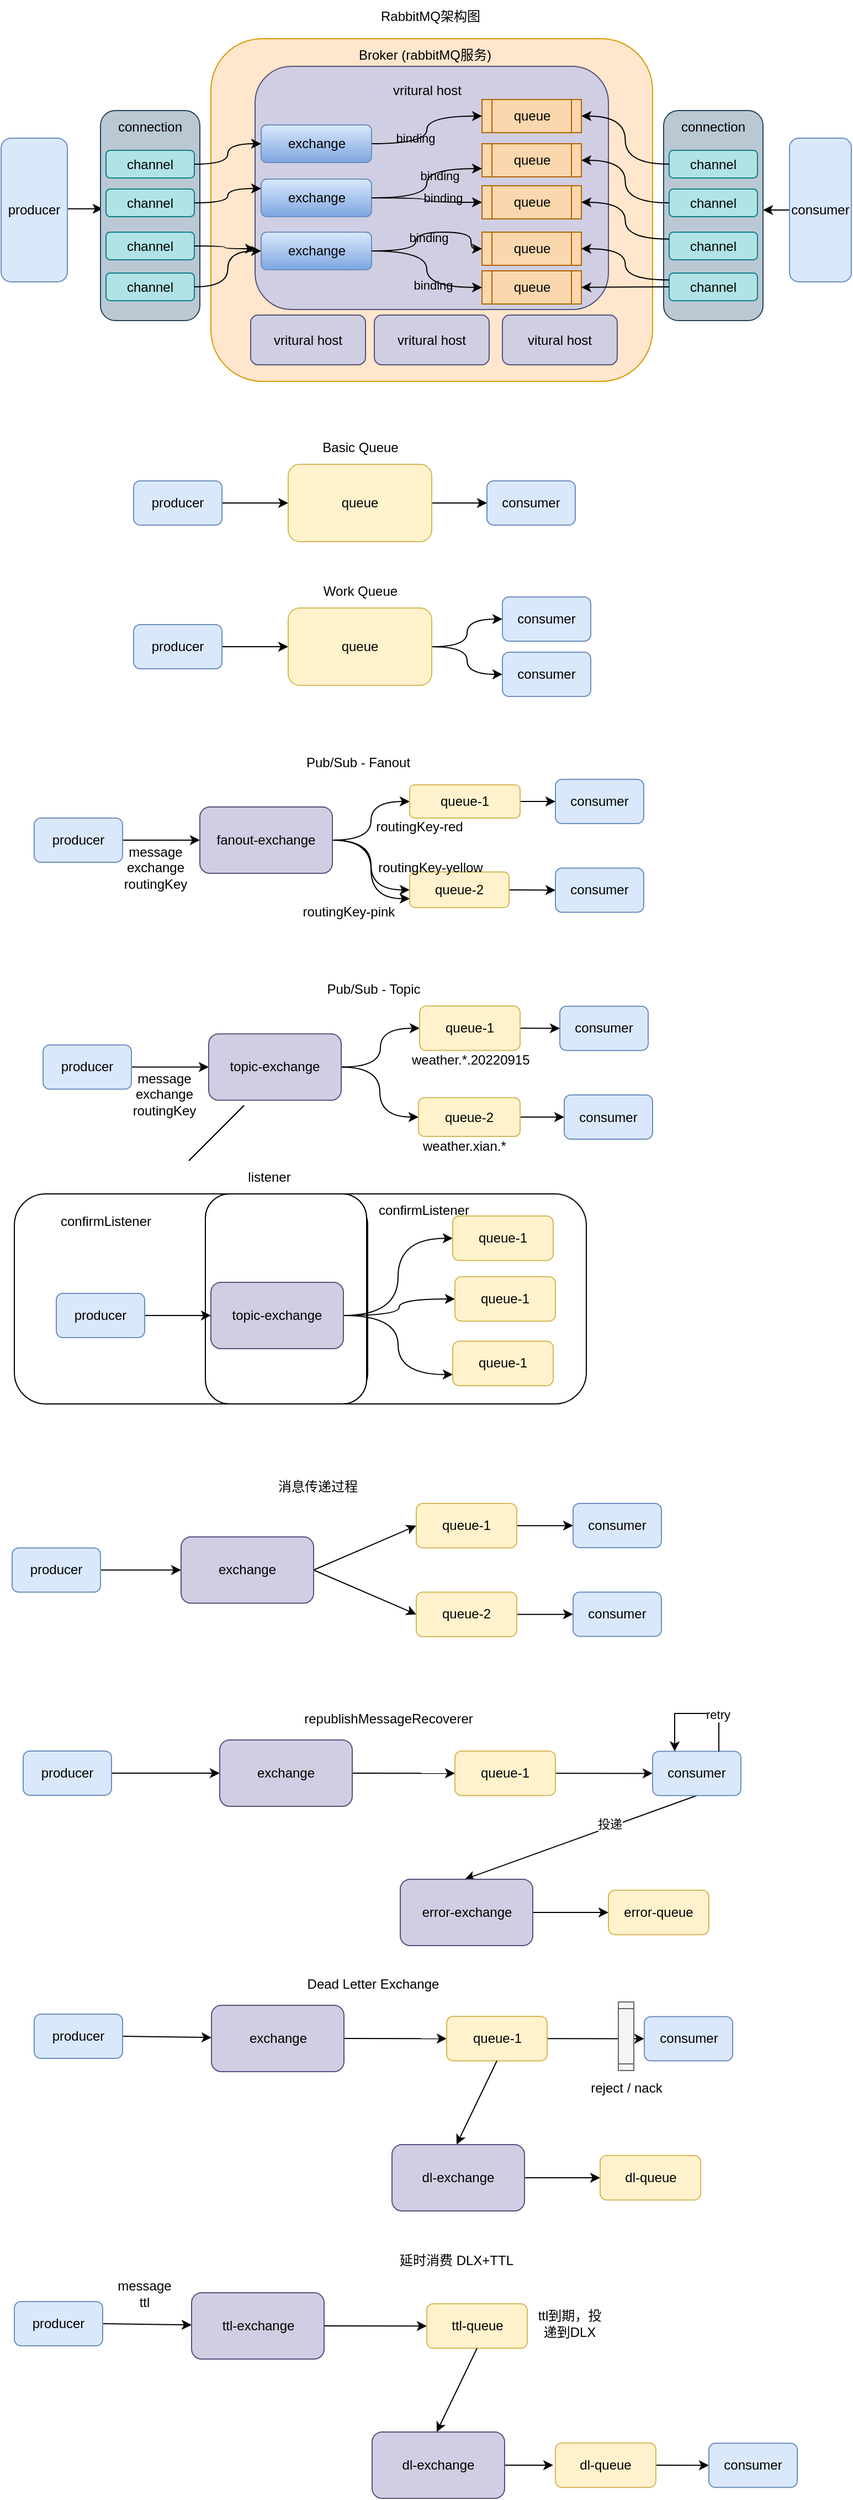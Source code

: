 <mxfile version="19.0.3" type="device"><diagram id="NlBAbQYtCvSspcYj2rok" name="第 1 页"><mxGraphModel dx="866" dy="591" grid="1" gridSize="10" guides="1" tooltips="1" connect="1" arrows="1" fold="1" page="1" pageScale="1" pageWidth="827" pageHeight="1169" math="0" shadow="0"><root><mxCell id="0"/><mxCell id="1" parent="0"/><mxCell id="gB6vu2dDQq0NbmDss955-54" value="" style="rounded=1;whiteSpace=wrap;html=1;" parent="1" vertex="1"><mxGeometry x="350" y="1210" width="290" height="190" as="geometry"/></mxCell><mxCell id="iVUb1BvImIunKn_wuPaL-9" value="RabbitMQ架构图" style="text;html=1;strokeColor=none;fillColor=none;align=center;verticalAlign=middle;whiteSpace=wrap;rounded=0;" parent="1" vertex="1"><mxGeometry x="444.5" y="130" width="107.5" height="30" as="geometry"/></mxCell><mxCell id="gB6vu2dDQq0NbmDss955-42" value="" style="rounded=1;whiteSpace=wrap;html=1;" parent="1" vertex="1"><mxGeometry x="122" y="1210" width="320" height="190" as="geometry"/></mxCell><mxCell id="gB6vu2dDQq0NbmDss955-57" value="" style="rounded=1;whiteSpace=wrap;html=1;" parent="1" vertex="1"><mxGeometry x="295" y="1210" width="146" height="190" as="geometry"/></mxCell><mxCell id="iVUb1BvImIunKn_wuPaL-21" style="edgeStyle=orthogonalEdgeStyle;rounded=0;orthogonalLoop=1;jettySize=auto;html=1;exitX=1;exitY=0.5;exitDx=0;exitDy=0;entryX=0.022;entryY=0.468;entryDx=0;entryDy=0;entryPerimeter=0;" parent="1" source="iVUb1BvImIunKn_wuPaL-10" target="iVUb1BvImIunKn_wuPaL-14" edge="1"><mxGeometry relative="1" as="geometry"><Array as="points"><mxPoint x="150" y="329"/></Array></mxGeometry></mxCell><mxCell id="iVUb1BvImIunKn_wuPaL-10" value="producer" style="rounded=1;whiteSpace=wrap;html=1;fillColor=#dae8fc;strokeColor=#6c8ebf;" parent="1" vertex="1"><mxGeometry x="110" y="255" width="60" height="130" as="geometry"/></mxCell><mxCell id="iVUb1BvImIunKn_wuPaL-63" style="edgeStyle=orthogonalEdgeStyle;curved=1;orthogonalLoop=1;jettySize=auto;html=1;exitX=0;exitY=0.5;exitDx=0;exitDy=0;fontColor=#000000;" parent="1" source="iVUb1BvImIunKn_wuPaL-11" edge="1"><mxGeometry relative="1" as="geometry"><mxPoint x="800" y="320" as="targetPoint"/></mxGeometry></mxCell><mxCell id="iVUb1BvImIunKn_wuPaL-11" value="consumer" style="rounded=1;whiteSpace=wrap;html=1;fillColor=#dae8fc;strokeColor=#6c8ebf;" parent="1" vertex="1"><mxGeometry x="824" y="255" width="56" height="130" as="geometry"/></mxCell><mxCell id="iVUb1BvImIunKn_wuPaL-12" value="" style="rounded=1;whiteSpace=wrap;html=1;fillColor=#ffe6cc;strokeColor=#d79b00;" parent="1" vertex="1"><mxGeometry x="300" y="165" width="400" height="310" as="geometry"/></mxCell><mxCell id="iVUb1BvImIunKn_wuPaL-13" value="Broker (rabbitMQ服务)" style="text;html=1;strokeColor=none;fillColor=none;align=center;verticalAlign=middle;whiteSpace=wrap;rounded=0;" parent="1" vertex="1"><mxGeometry x="414" y="165" width="160" height="30" as="geometry"/></mxCell><mxCell id="iVUb1BvImIunKn_wuPaL-23" value="" style="group;fillColor=none;strokeColor=none;" parent="1" vertex="1" connectable="0"><mxGeometry x="200" y="230" width="90" height="190" as="geometry"/></mxCell><mxCell id="iVUb1BvImIunKn_wuPaL-14" value="" style="rounded=1;whiteSpace=wrap;html=1;fillColor=#bac8d3;strokeColor=#23445d;" parent="iVUb1BvImIunKn_wuPaL-23" vertex="1"><mxGeometry width="90" height="190" as="geometry"/></mxCell><mxCell id="iVUb1BvImIunKn_wuPaL-15" value="channel" style="rounded=1;whiteSpace=wrap;html=1;fillColor=#b0e3e6;strokeColor=#0e8088;" parent="iVUb1BvImIunKn_wuPaL-23" vertex="1"><mxGeometry x="5" y="36" width="80" height="25" as="geometry"/></mxCell><mxCell id="iVUb1BvImIunKn_wuPaL-16" value="channel" style="rounded=1;whiteSpace=wrap;html=1;fillColor=#b0e3e6;strokeColor=#0e8088;" parent="iVUb1BvImIunKn_wuPaL-23" vertex="1"><mxGeometry x="5" y="71" width="80" height="25" as="geometry"/></mxCell><mxCell id="iVUb1BvImIunKn_wuPaL-17" value="channel" style="rounded=1;whiteSpace=wrap;html=1;fillColor=#b0e3e6;strokeColor=#0e8088;" parent="iVUb1BvImIunKn_wuPaL-23" vertex="1"><mxGeometry x="5" y="110" width="80" height="25" as="geometry"/></mxCell><mxCell id="iVUb1BvImIunKn_wuPaL-18" value="channel" style="rounded=1;whiteSpace=wrap;html=1;fillColor=#b0e3e6;strokeColor=#0e8088;" parent="iVUb1BvImIunKn_wuPaL-23" vertex="1"><mxGeometry x="5" y="147" width="80" height="25" as="geometry"/></mxCell><mxCell id="iVUb1BvImIunKn_wuPaL-22" value="connection" style="text;html=1;strokeColor=none;fillColor=none;align=center;verticalAlign=middle;whiteSpace=wrap;rounded=0;" parent="iVUb1BvImIunKn_wuPaL-23" vertex="1"><mxGeometry x="15" width="60" height="30" as="geometry"/></mxCell><mxCell id="iVUb1BvImIunKn_wuPaL-24" value="" style="group" parent="1" vertex="1" connectable="0"><mxGeometry x="710" y="230" width="90" height="190" as="geometry"/></mxCell><mxCell id="iVUb1BvImIunKn_wuPaL-25" value="" style="rounded=1;whiteSpace=wrap;html=1;fillColor=#bac8d3;strokeColor=#23445d;" parent="iVUb1BvImIunKn_wuPaL-24" vertex="1"><mxGeometry width="90" height="190" as="geometry"/></mxCell><mxCell id="iVUb1BvImIunKn_wuPaL-26" value="channel" style="rounded=1;whiteSpace=wrap;html=1;fillColor=#b0e3e6;strokeColor=#0e8088;" parent="iVUb1BvImIunKn_wuPaL-24" vertex="1"><mxGeometry x="5" y="36" width="80" height="25" as="geometry"/></mxCell><mxCell id="iVUb1BvImIunKn_wuPaL-27" value="channel" style="rounded=1;whiteSpace=wrap;html=1;fillColor=#b0e3e6;strokeColor=#0e8088;" parent="iVUb1BvImIunKn_wuPaL-24" vertex="1"><mxGeometry x="5" y="71" width="80" height="25" as="geometry"/></mxCell><mxCell id="iVUb1BvImIunKn_wuPaL-28" value="channel" style="rounded=1;whiteSpace=wrap;html=1;fillColor=#b0e3e6;strokeColor=#0e8088;" parent="iVUb1BvImIunKn_wuPaL-24" vertex="1"><mxGeometry x="5" y="110" width="80" height="25" as="geometry"/></mxCell><mxCell id="iVUb1BvImIunKn_wuPaL-29" value="channel" style="rounded=1;whiteSpace=wrap;html=1;fillColor=#b0e3e6;strokeColor=#0e8088;" parent="iVUb1BvImIunKn_wuPaL-24" vertex="1"><mxGeometry x="5" y="147" width="80" height="25" as="geometry"/></mxCell><mxCell id="iVUb1BvImIunKn_wuPaL-30" value="connection" style="text;html=1;strokeColor=none;fillColor=none;align=center;verticalAlign=middle;whiteSpace=wrap;rounded=0;" parent="iVUb1BvImIunKn_wuPaL-24" vertex="1"><mxGeometry x="15" width="60" height="30" as="geometry"/></mxCell><mxCell id="iVUb1BvImIunKn_wuPaL-54" value="" style="group" parent="1" vertex="1" connectable="0"><mxGeometry x="340" y="190" width="320" height="220" as="geometry"/></mxCell><mxCell id="iVUb1BvImIunKn_wuPaL-41" value="" style="rounded=1;whiteSpace=wrap;html=1;fillColor=#d0cee2;strokeColor=#56517e;" parent="iVUb1BvImIunKn_wuPaL-54" vertex="1"><mxGeometry width="320" height="220" as="geometry"/></mxCell><mxCell id="iVUb1BvImIunKn_wuPaL-31" value="exchange" style="rounded=1;whiteSpace=wrap;html=1;fillColor=#dae8fc;strokeColor=#6c8ebf;gradientColor=#7ea6e0;" parent="iVUb1BvImIunKn_wuPaL-54" vertex="1"><mxGeometry x="5.5" y="53" width="100" height="34" as="geometry"/></mxCell><mxCell id="iVUb1BvImIunKn_wuPaL-32" value="exchange" style="rounded=1;whiteSpace=wrap;html=1;fillColor=#dae8fc;strokeColor=#6c8ebf;gradientColor=#7ea6e0;" parent="iVUb1BvImIunKn_wuPaL-54" vertex="1"><mxGeometry x="5.5" y="150" width="100" height="34" as="geometry"/></mxCell><mxCell id="iVUb1BvImIunKn_wuPaL-33" value="exchange" style="rounded=1;whiteSpace=wrap;html=1;fillColor=#dae8fc;strokeColor=#6c8ebf;gradientColor=#7ea6e0;" parent="iVUb1BvImIunKn_wuPaL-54" vertex="1"><mxGeometry x="5.5" y="102" width="100" height="34" as="geometry"/></mxCell><mxCell id="iVUb1BvImIunKn_wuPaL-36" value="queue" style="shape=process;whiteSpace=wrap;html=1;backgroundOutline=1;fillColor=#fad7ac;strokeColor=#b46504;" parent="iVUb1BvImIunKn_wuPaL-54" vertex="1"><mxGeometry x="205.5" y="30" width="90" height="30" as="geometry"/></mxCell><mxCell id="iVUb1BvImIunKn_wuPaL-43" style="edgeStyle=orthogonalEdgeStyle;orthogonalLoop=1;jettySize=auto;html=1;exitX=1;exitY=0.5;exitDx=0;exitDy=0;entryX=0;entryY=0.5;entryDx=0;entryDy=0;curved=1;" parent="iVUb1BvImIunKn_wuPaL-54" source="iVUb1BvImIunKn_wuPaL-31" target="iVUb1BvImIunKn_wuPaL-36" edge="1"><mxGeometry relative="1" as="geometry"/></mxCell><mxCell id="iVUb1BvImIunKn_wuPaL-49" value="binding" style="edgeLabel;html=1;align=center;verticalAlign=middle;resizable=0;points=[];labelBackgroundColor=none;fontColor=#000000;" parent="iVUb1BvImIunKn_wuPaL-43" vertex="1" connectable="0"><mxGeometry x="-0.376" y="5" relative="1" as="geometry"><mxPoint as="offset"/></mxGeometry></mxCell><mxCell id="iVUb1BvImIunKn_wuPaL-37" value="queue" style="shape=process;whiteSpace=wrap;html=1;backgroundOutline=1;fillColor=#fad7ac;strokeColor=#b46504;" parent="iVUb1BvImIunKn_wuPaL-54" vertex="1"><mxGeometry x="205.5" y="70" width="90" height="30" as="geometry"/></mxCell><mxCell id="iVUb1BvImIunKn_wuPaL-44" style="edgeStyle=orthogonalEdgeStyle;curved=1;orthogonalLoop=1;jettySize=auto;html=1;exitX=1;exitY=0.5;exitDx=0;exitDy=0;entryX=0;entryY=0.75;entryDx=0;entryDy=0;" parent="iVUb1BvImIunKn_wuPaL-54" source="iVUb1BvImIunKn_wuPaL-33" target="iVUb1BvImIunKn_wuPaL-37" edge="1"><mxGeometry relative="1" as="geometry"/></mxCell><mxCell id="iVUb1BvImIunKn_wuPaL-50" value="binding" style="edgeLabel;html=1;align=center;verticalAlign=middle;resizable=0;points=[];labelBackgroundColor=none;fontColor=#000000;" parent="iVUb1BvImIunKn_wuPaL-44" vertex="1" connectable="0"><mxGeometry x="0.383" y="-5" relative="1" as="geometry"><mxPoint y="1" as="offset"/></mxGeometry></mxCell><mxCell id="iVUb1BvImIunKn_wuPaL-38" value="queue" style="shape=process;whiteSpace=wrap;html=1;backgroundOutline=1;fillColor=#fad7ac;strokeColor=#b46504;" parent="iVUb1BvImIunKn_wuPaL-54" vertex="1"><mxGeometry x="205.5" y="150" width="90" height="30" as="geometry"/></mxCell><mxCell id="iVUb1BvImIunKn_wuPaL-47" value="" style="edgeStyle=orthogonalEdgeStyle;curved=1;orthogonalLoop=1;jettySize=auto;html=1;exitX=1;exitY=0.5;exitDx=0;exitDy=0;entryX=0;entryY=0.5;entryDx=0;entryDy=0;" parent="iVUb1BvImIunKn_wuPaL-54" source="iVUb1BvImIunKn_wuPaL-32" target="iVUb1BvImIunKn_wuPaL-38" edge="1"><mxGeometry relative="1" as="geometry"><Array as="points"><mxPoint x="145.5" y="167"/><mxPoint x="145.5" y="150"/><mxPoint x="195.5" y="150"/><mxPoint x="195.5" y="165"/></Array></mxGeometry></mxCell><mxCell id="iVUb1BvImIunKn_wuPaL-53" value="binding" style="edgeLabel;html=1;align=center;verticalAlign=middle;resizable=0;points=[];labelBackgroundColor=none;fontColor=#000000;" parent="iVUb1BvImIunKn_wuPaL-47" vertex="1" connectable="0"><mxGeometry x="0.03" y="-5" relative="1" as="geometry"><mxPoint as="offset"/></mxGeometry></mxCell><mxCell id="iVUb1BvImIunKn_wuPaL-39" value="queue" style="shape=process;whiteSpace=wrap;html=1;backgroundOutline=1;fillColor=#fad7ac;strokeColor=#b46504;" parent="iVUb1BvImIunKn_wuPaL-54" vertex="1"><mxGeometry x="205.5" y="108" width="90" height="30" as="geometry"/></mxCell><mxCell id="iVUb1BvImIunKn_wuPaL-45" style="edgeStyle=orthogonalEdgeStyle;curved=1;orthogonalLoop=1;jettySize=auto;html=1;exitX=1;exitY=0.5;exitDx=0;exitDy=0;" parent="iVUb1BvImIunKn_wuPaL-54" source="iVUb1BvImIunKn_wuPaL-33" target="iVUb1BvImIunKn_wuPaL-39" edge="1"><mxGeometry relative="1" as="geometry"/></mxCell><mxCell id="iVUb1BvImIunKn_wuPaL-51" value="binding" style="edgeLabel;html=1;align=center;verticalAlign=middle;resizable=0;points=[];labelBackgroundColor=none;fontColor=#000000;" parent="iVUb1BvImIunKn_wuPaL-45" vertex="1" connectable="0"><mxGeometry x="0.308" y="4" relative="1" as="geometry"><mxPoint as="offset"/></mxGeometry></mxCell><mxCell id="iVUb1BvImIunKn_wuPaL-40" value="queue" style="shape=process;whiteSpace=wrap;html=1;backgroundOutline=1;fillColor=#fad7ac;strokeColor=#b46504;" parent="iVUb1BvImIunKn_wuPaL-54" vertex="1"><mxGeometry x="205.5" y="185" width="90" height="30" as="geometry"/></mxCell><mxCell id="iVUb1BvImIunKn_wuPaL-48" style="edgeStyle=orthogonalEdgeStyle;curved=1;orthogonalLoop=1;jettySize=auto;html=1;exitX=1;exitY=0.5;exitDx=0;exitDy=0;entryX=0;entryY=0.5;entryDx=0;entryDy=0;" parent="iVUb1BvImIunKn_wuPaL-54" source="iVUb1BvImIunKn_wuPaL-32" target="iVUb1BvImIunKn_wuPaL-40" edge="1"><mxGeometry relative="1" as="geometry"/></mxCell><mxCell id="iVUb1BvImIunKn_wuPaL-52" value="binding" style="edgeLabel;html=1;align=center;verticalAlign=middle;resizable=0;points=[];labelBackgroundColor=none;fontColor=#000000;" parent="iVUb1BvImIunKn_wuPaL-48" vertex="1" connectable="0"><mxGeometry x="0.323" y="2" relative="1" as="geometry"><mxPoint as="offset"/></mxGeometry></mxCell><mxCell id="iVUb1BvImIunKn_wuPaL-42" value="vritural host" style="text;html=1;strokeColor=none;fillColor=none;align=center;verticalAlign=middle;whiteSpace=wrap;rounded=0;" parent="iVUb1BvImIunKn_wuPaL-54" vertex="1"><mxGeometry x="115.5" y="10" width="80" height="24" as="geometry"/></mxCell><mxCell id="iVUb1BvImIunKn_wuPaL-56" value="vritural host" style="rounded=1;whiteSpace=wrap;html=1;labelBackgroundColor=none;fillColor=#d0cee2;strokeColor=#56517e;" parent="1" vertex="1"><mxGeometry x="336" y="415" width="104" height="45" as="geometry"/></mxCell><mxCell id="iVUb1BvImIunKn_wuPaL-57" value="vritural host" style="rounded=1;whiteSpace=wrap;html=1;labelBackgroundColor=none;fillColor=#d0cee2;strokeColor=#56517e;" parent="1" vertex="1"><mxGeometry x="448" y="415" width="104" height="45" as="geometry"/></mxCell><mxCell id="iVUb1BvImIunKn_wuPaL-58" value="vitural host" style="rounded=1;whiteSpace=wrap;html=1;labelBackgroundColor=none;fillColor=#d0cee2;strokeColor=#56517e;" parent="1" vertex="1"><mxGeometry x="564" y="415" width="104" height="45" as="geometry"/></mxCell><mxCell id="iVUb1BvImIunKn_wuPaL-59" style="edgeStyle=orthogonalEdgeStyle;curved=1;orthogonalLoop=1;jettySize=auto;html=1;exitX=1;exitY=0.5;exitDx=0;exitDy=0;entryX=0;entryY=0.5;entryDx=0;entryDy=0;fontColor=#000000;" parent="1" source="iVUb1BvImIunKn_wuPaL-15" target="iVUb1BvImIunKn_wuPaL-31" edge="1"><mxGeometry relative="1" as="geometry"/></mxCell><mxCell id="iVUb1BvImIunKn_wuPaL-60" style="edgeStyle=orthogonalEdgeStyle;curved=1;orthogonalLoop=1;jettySize=auto;html=1;exitX=1;exitY=0.5;exitDx=0;exitDy=0;entryX=0;entryY=0.25;entryDx=0;entryDy=0;fontColor=#000000;" parent="1" source="iVUb1BvImIunKn_wuPaL-16" target="iVUb1BvImIunKn_wuPaL-33" edge="1"><mxGeometry relative="1" as="geometry"/></mxCell><mxCell id="iVUb1BvImIunKn_wuPaL-61" style="edgeStyle=orthogonalEdgeStyle;curved=1;orthogonalLoop=1;jettySize=auto;html=1;exitX=1;exitY=0.5;exitDx=0;exitDy=0;entryX=0;entryY=0.75;entryDx=0;entryDy=0;fontColor=#000000;" parent="1" source="iVUb1BvImIunKn_wuPaL-17" target="iVUb1BvImIunKn_wuPaL-41" edge="1"><mxGeometry relative="1" as="geometry"/></mxCell><mxCell id="iVUb1BvImIunKn_wuPaL-62" style="edgeStyle=orthogonalEdgeStyle;curved=1;orthogonalLoop=1;jettySize=auto;html=1;exitX=1;exitY=0.5;exitDx=0;exitDy=0;entryX=0;entryY=0.5;entryDx=0;entryDy=0;fontColor=#000000;" parent="1" source="iVUb1BvImIunKn_wuPaL-18" target="iVUb1BvImIunKn_wuPaL-32" edge="1"><mxGeometry relative="1" as="geometry"/></mxCell><mxCell id="iVUb1BvImIunKn_wuPaL-64" style="edgeStyle=orthogonalEdgeStyle;curved=1;orthogonalLoop=1;jettySize=auto;html=1;exitX=0;exitY=0.5;exitDx=0;exitDy=0;entryX=1;entryY=0.5;entryDx=0;entryDy=0;fontColor=#000000;" parent="1" source="iVUb1BvImIunKn_wuPaL-26" target="iVUb1BvImIunKn_wuPaL-36" edge="1"><mxGeometry relative="1" as="geometry"/></mxCell><mxCell id="iVUb1BvImIunKn_wuPaL-65" style="edgeStyle=orthogonalEdgeStyle;curved=1;orthogonalLoop=1;jettySize=auto;html=1;exitX=0;exitY=0.5;exitDx=0;exitDy=0;entryX=1;entryY=0.5;entryDx=0;entryDy=0;fontColor=#000000;" parent="1" source="iVUb1BvImIunKn_wuPaL-27" target="iVUb1BvImIunKn_wuPaL-37" edge="1"><mxGeometry relative="1" as="geometry"/></mxCell><mxCell id="iVUb1BvImIunKn_wuPaL-66" style="edgeStyle=orthogonalEdgeStyle;curved=1;orthogonalLoop=1;jettySize=auto;html=1;exitX=0;exitY=0.25;exitDx=0;exitDy=0;entryX=1;entryY=0.5;entryDx=0;entryDy=0;fontColor=#000000;" parent="1" source="iVUb1BvImIunKn_wuPaL-28" target="iVUb1BvImIunKn_wuPaL-39" edge="1"><mxGeometry relative="1" as="geometry"/></mxCell><mxCell id="iVUb1BvImIunKn_wuPaL-67" style="edgeStyle=orthogonalEdgeStyle;curved=1;orthogonalLoop=1;jettySize=auto;html=1;exitX=0;exitY=0.25;exitDx=0;exitDy=0;entryX=1;entryY=0.5;entryDx=0;entryDy=0;fontColor=#000000;" parent="1" source="iVUb1BvImIunKn_wuPaL-29" target="iVUb1BvImIunKn_wuPaL-38" edge="1"><mxGeometry relative="1" as="geometry"/></mxCell><mxCell id="iVUb1BvImIunKn_wuPaL-68" style="edgeStyle=orthogonalEdgeStyle;curved=1;orthogonalLoop=1;jettySize=auto;html=1;exitX=0;exitY=0.5;exitDx=0;exitDy=0;entryX=1;entryY=0.5;entryDx=0;entryDy=0;fontColor=#000000;" parent="1" source="iVUb1BvImIunKn_wuPaL-29" target="iVUb1BvImIunKn_wuPaL-40" edge="1"><mxGeometry relative="1" as="geometry"/></mxCell><mxCell id="iVUb1BvImIunKn_wuPaL-75" style="edgeStyle=orthogonalEdgeStyle;curved=1;orthogonalLoop=1;jettySize=auto;html=1;exitX=1;exitY=0.5;exitDx=0;exitDy=0;fontColor=#000000;" parent="1" source="iVUb1BvImIunKn_wuPaL-71" target="iVUb1BvImIunKn_wuPaL-73" edge="1"><mxGeometry relative="1" as="geometry"/></mxCell><mxCell id="iVUb1BvImIunKn_wuPaL-71" value="producer" style="rounded=1;whiteSpace=wrap;html=1;labelBackgroundColor=none;fillColor=#dae8fc;strokeColor=#6c8ebf;" parent="1" vertex="1"><mxGeometry x="230" y="565" width="80" height="40" as="geometry"/></mxCell><mxCell id="iVUb1BvImIunKn_wuPaL-72" value="consumer&lt;br&gt;" style="rounded=1;whiteSpace=wrap;html=1;labelBackgroundColor=none;fillColor=#dae8fc;strokeColor=#6c8ebf;" parent="1" vertex="1"><mxGeometry x="550" y="565" width="80" height="40" as="geometry"/></mxCell><mxCell id="iVUb1BvImIunKn_wuPaL-76" style="edgeStyle=orthogonalEdgeStyle;curved=1;orthogonalLoop=1;jettySize=auto;html=1;exitX=1;exitY=0.5;exitDx=0;exitDy=0;fontColor=#000000;" parent="1" source="iVUb1BvImIunKn_wuPaL-73" target="iVUb1BvImIunKn_wuPaL-72" edge="1"><mxGeometry relative="1" as="geometry"/></mxCell><mxCell id="iVUb1BvImIunKn_wuPaL-73" value="queue" style="rounded=1;whiteSpace=wrap;html=1;labelBackgroundColor=none;fillColor=#fff2cc;strokeColor=#d6b656;" parent="1" vertex="1"><mxGeometry x="370" y="550" width="130" height="70" as="geometry"/></mxCell><mxCell id="iVUb1BvImIunKn_wuPaL-77" style="edgeStyle=orthogonalEdgeStyle;curved=1;orthogonalLoop=1;jettySize=auto;html=1;exitX=1;exitY=0.5;exitDx=0;exitDy=0;fontColor=#000000;" parent="1" source="iVUb1BvImIunKn_wuPaL-78" target="iVUb1BvImIunKn_wuPaL-81" edge="1"><mxGeometry relative="1" as="geometry"/></mxCell><mxCell id="iVUb1BvImIunKn_wuPaL-78" value="producer" style="rounded=1;whiteSpace=wrap;html=1;labelBackgroundColor=none;fillColor=#dae8fc;strokeColor=#6c8ebf;" parent="1" vertex="1"><mxGeometry x="230" y="695" width="80" height="40" as="geometry"/></mxCell><mxCell id="iVUb1BvImIunKn_wuPaL-79" value="consumer&lt;br&gt;" style="rounded=1;whiteSpace=wrap;html=1;labelBackgroundColor=none;fillColor=#dae8fc;strokeColor=#6c8ebf;" parent="1" vertex="1"><mxGeometry x="564" y="670" width="80" height="40" as="geometry"/></mxCell><mxCell id="iVUb1BvImIunKn_wuPaL-80" style="edgeStyle=orthogonalEdgeStyle;curved=1;orthogonalLoop=1;jettySize=auto;html=1;exitX=1;exitY=0.5;exitDx=0;exitDy=0;fontColor=#000000;" parent="1" source="iVUb1BvImIunKn_wuPaL-81" target="iVUb1BvImIunKn_wuPaL-79" edge="1"><mxGeometry relative="1" as="geometry"/></mxCell><mxCell id="iVUb1BvImIunKn_wuPaL-85" style="edgeStyle=orthogonalEdgeStyle;curved=1;orthogonalLoop=1;jettySize=auto;html=1;exitX=1;exitY=0.5;exitDx=0;exitDy=0;entryX=0;entryY=0.5;entryDx=0;entryDy=0;fontColor=#000000;" parent="1" source="iVUb1BvImIunKn_wuPaL-81" target="iVUb1BvImIunKn_wuPaL-84" edge="1"><mxGeometry relative="1" as="geometry"/></mxCell><mxCell id="iVUb1BvImIunKn_wuPaL-81" value="queue" style="rounded=1;whiteSpace=wrap;html=1;labelBackgroundColor=none;fillColor=#fff2cc;strokeColor=#d6b656;" parent="1" vertex="1"><mxGeometry x="370" y="680" width="130" height="70" as="geometry"/></mxCell><mxCell id="iVUb1BvImIunKn_wuPaL-82" value="Basic Queue" style="text;html=1;strokeColor=none;fillColor=none;align=center;verticalAlign=middle;whiteSpace=wrap;rounded=0;labelBackgroundColor=none;fontColor=#000000;" parent="1" vertex="1"><mxGeometry x="382.5" y="520" width="105" height="30" as="geometry"/></mxCell><mxCell id="iVUb1BvImIunKn_wuPaL-83" value="Work Queue" style="text;html=1;strokeColor=none;fillColor=none;align=center;verticalAlign=middle;whiteSpace=wrap;rounded=0;labelBackgroundColor=none;fontColor=#000000;" parent="1" vertex="1"><mxGeometry x="382.5" y="650" width="105" height="30" as="geometry"/></mxCell><mxCell id="iVUb1BvImIunKn_wuPaL-84" value="consumer&lt;br&gt;" style="rounded=1;whiteSpace=wrap;html=1;labelBackgroundColor=none;fillColor=#dae8fc;strokeColor=#6c8ebf;" parent="1" vertex="1"><mxGeometry x="564" y="720" width="80" height="40" as="geometry"/></mxCell><mxCell id="gB6vu2dDQq0NbmDss955-8" style="edgeStyle=orthogonalEdgeStyle;rounded=0;orthogonalLoop=1;jettySize=auto;html=1;exitX=1;exitY=0.5;exitDx=0;exitDy=0;entryX=0;entryY=0.5;entryDx=0;entryDy=0;" parent="1" source="gB6vu2dDQq0NbmDss955-1" target="gB6vu2dDQq0NbmDss955-4" edge="1"><mxGeometry relative="1" as="geometry"/></mxCell><mxCell id="gB6vu2dDQq0NbmDss955-1" value="producer" style="rounded=1;whiteSpace=wrap;html=1;labelBackgroundColor=none;fillColor=#dae8fc;strokeColor=#6c8ebf;" parent="1" vertex="1"><mxGeometry x="140" y="870" width="80" height="40" as="geometry"/></mxCell><mxCell id="gB6vu2dDQq0NbmDss955-2" value="consumer&lt;br&gt;" style="rounded=1;whiteSpace=wrap;html=1;labelBackgroundColor=none;fillColor=#dae8fc;strokeColor=#6c8ebf;" parent="1" vertex="1"><mxGeometry x="612" y="915.25" width="80" height="40" as="geometry"/></mxCell><mxCell id="gB6vu2dDQq0NbmDss955-3" value="consumer&lt;br&gt;" style="rounded=1;whiteSpace=wrap;html=1;labelBackgroundColor=none;fillColor=#dae8fc;strokeColor=#6c8ebf;" parent="1" vertex="1"><mxGeometry x="612" y="835" width="80" height="40" as="geometry"/></mxCell><mxCell id="gB6vu2dDQq0NbmDss955-9" style="edgeStyle=orthogonalEdgeStyle;rounded=0;orthogonalLoop=1;jettySize=auto;html=1;exitX=1;exitY=0.5;exitDx=0;exitDy=0;entryX=0;entryY=0.5;entryDx=0;entryDy=0;curved=1;" parent="1" source="gB6vu2dDQq0NbmDss955-4" target="gB6vu2dDQq0NbmDss955-5" edge="1"><mxGeometry relative="1" as="geometry"/></mxCell><mxCell id="gB6vu2dDQq0NbmDss955-10" style="edgeStyle=orthogonalEdgeStyle;curved=1;rounded=0;orthogonalLoop=1;jettySize=auto;html=1;exitX=1;exitY=0.5;exitDx=0;exitDy=0;" parent="1" source="gB6vu2dDQq0NbmDss955-4" target="gB6vu2dDQq0NbmDss955-7" edge="1"><mxGeometry relative="1" as="geometry"/></mxCell><mxCell id="gB6vu2dDQq0NbmDss955-45" style="edgeStyle=orthogonalEdgeStyle;curved=1;rounded=0;orthogonalLoop=1;jettySize=auto;html=1;exitX=1;exitY=0.5;exitDx=0;exitDy=0;entryX=0;entryY=0.75;entryDx=0;entryDy=0;" parent="1" source="gB6vu2dDQq0NbmDss955-4" target="gB6vu2dDQq0NbmDss955-7" edge="1"><mxGeometry relative="1" as="geometry"/></mxCell><mxCell id="gB6vu2dDQq0NbmDss955-4" value="fanout-exchange" style="rounded=1;whiteSpace=wrap;html=1;fillColor=#d0cee2;strokeColor=#56517e;" parent="1" vertex="1"><mxGeometry x="290" y="860" width="120" height="60" as="geometry"/></mxCell><mxCell id="gB6vu2dDQq0NbmDss955-12" style="edgeStyle=orthogonalEdgeStyle;curved=1;rounded=0;orthogonalLoop=1;jettySize=auto;html=1;exitX=1;exitY=0.5;exitDx=0;exitDy=0;" parent="1" source="gB6vu2dDQq0NbmDss955-5" target="gB6vu2dDQq0NbmDss955-3" edge="1"><mxGeometry relative="1" as="geometry"/></mxCell><mxCell id="gB6vu2dDQq0NbmDss955-5" value="queue-1&lt;span style=&quot;color: rgba(0, 0, 0, 0); font-family: monospace; font-size: 0px; text-align: start;&quot;&gt;%3CmxGraphModel%3E%3Croot%3E%3CmxCell%20id%3D%220%22%2F%3E%3CmxCell%20id%3D%221%22%20parent%3D%220%22%2F%3E%3CmxCell%20id%3D%222%22%20value%3D%22consumer%26lt%3Bbr%26gt%3B%22%20style%3D%22rounded%3D1%3BwhiteSpace%3Dwrap%3Bhtml%3D1%3BlabelBackgroundColor%3Dnone%3BfillColor%3D%23dae8fc%3BstrokeColor%3D%236c8ebf%3B%22%20vertex%3D%221%22%20parent%3D%221%22%3E%3CmxGeometry%20x%3D%22564%22%20y%3D%22670%22%20width%3D%2280%22%20height%3D%2240%22%20as%3D%22geometry%22%2F%3E%3C%2FmxCell%3E%3C%2Froot%3E%3C%2FmxGraphModel%3E&lt;/span&gt;" style="rounded=1;whiteSpace=wrap;html=1;fillColor=#fff2cc;strokeColor=#d6b656;" parent="1" vertex="1"><mxGeometry x="480" y="840" width="100" height="30" as="geometry"/></mxCell><mxCell id="gB6vu2dDQq0NbmDss955-11" value="" style="edgeStyle=orthogonalEdgeStyle;curved=1;rounded=0;orthogonalLoop=1;jettySize=auto;html=1;" parent="1" source="gB6vu2dDQq0NbmDss955-7" target="gB6vu2dDQq0NbmDss955-2" edge="1"><mxGeometry relative="1" as="geometry"/></mxCell><mxCell id="gB6vu2dDQq0NbmDss955-7" value="queue-2" style="rounded=1;whiteSpace=wrap;html=1;fillColor=#fff2cc;strokeColor=#d6b656;" parent="1" vertex="1"><mxGeometry x="480" y="918.75" width="90" height="32.25" as="geometry"/></mxCell><mxCell id="gB6vu2dDQq0NbmDss955-13" value="Pub/Sub - Fanout" style="text;html=1;strokeColor=none;fillColor=none;align=center;verticalAlign=middle;whiteSpace=wrap;rounded=0;labelBackgroundColor=none;fontColor=#000000;" parent="1" vertex="1"><mxGeometry x="381" y="805" width="105" height="30" as="geometry"/></mxCell><mxCell id="gB6vu2dDQq0NbmDss955-14" value="message&lt;br&gt;exchange&lt;br&gt;routingKey" style="text;html=1;strokeColor=none;fillColor=none;align=center;verticalAlign=middle;whiteSpace=wrap;rounded=0;" parent="1" vertex="1"><mxGeometry x="220" y="900" width="60" height="30" as="geometry"/></mxCell><mxCell id="gB6vu2dDQq0NbmDss955-16" value="routingKey-red" style="text;html=1;strokeColor=none;fillColor=none;align=center;verticalAlign=middle;whiteSpace=wrap;rounded=0;" parent="1" vertex="1"><mxGeometry x="444.5" y="863" width="88" height="30" as="geometry"/></mxCell><mxCell id="gB6vu2dDQq0NbmDss955-17" style="edgeStyle=orthogonalEdgeStyle;rounded=0;orthogonalLoop=1;jettySize=auto;html=1;exitX=1;exitY=0.5;exitDx=0;exitDy=0;entryX=0;entryY=0.5;entryDx=0;entryDy=0;" parent="1" source="gB6vu2dDQq0NbmDss955-18" target="gB6vu2dDQq0NbmDss955-23" edge="1"><mxGeometry relative="1" as="geometry"/></mxCell><mxCell id="gB6vu2dDQq0NbmDss955-18" value="producer" style="rounded=1;whiteSpace=wrap;html=1;labelBackgroundColor=none;fillColor=#dae8fc;strokeColor=#6c8ebf;" parent="1" vertex="1"><mxGeometry x="148" y="1075.25" width="80" height="40" as="geometry"/></mxCell><mxCell id="gB6vu2dDQq0NbmDss955-19" value="consumer&lt;br&gt;" style="rounded=1;whiteSpace=wrap;html=1;labelBackgroundColor=none;fillColor=#dae8fc;strokeColor=#6c8ebf;" parent="1" vertex="1"><mxGeometry x="620" y="1120.5" width="80" height="40" as="geometry"/></mxCell><mxCell id="gB6vu2dDQq0NbmDss955-20" value="consumer&lt;br&gt;" style="rounded=1;whiteSpace=wrap;html=1;labelBackgroundColor=none;fillColor=#dae8fc;strokeColor=#6c8ebf;" parent="1" vertex="1"><mxGeometry x="616" y="1040.25" width="80" height="40" as="geometry"/></mxCell><mxCell id="gB6vu2dDQq0NbmDss955-21" style="edgeStyle=orthogonalEdgeStyle;rounded=0;orthogonalLoop=1;jettySize=auto;html=1;exitX=1;exitY=0.5;exitDx=0;exitDy=0;entryX=0;entryY=0.5;entryDx=0;entryDy=0;curved=1;" parent="1" source="gB6vu2dDQq0NbmDss955-23" target="gB6vu2dDQq0NbmDss955-25" edge="1"><mxGeometry relative="1" as="geometry"/></mxCell><mxCell id="gB6vu2dDQq0NbmDss955-22" style="edgeStyle=orthogonalEdgeStyle;curved=1;rounded=0;orthogonalLoop=1;jettySize=auto;html=1;exitX=1;exitY=0.5;exitDx=0;exitDy=0;" parent="1" source="gB6vu2dDQq0NbmDss955-23" target="gB6vu2dDQq0NbmDss955-27" edge="1"><mxGeometry relative="1" as="geometry"/></mxCell><mxCell id="gB6vu2dDQq0NbmDss955-23" value="topic-exchange" style="rounded=1;whiteSpace=wrap;html=1;fillColor=#d0cee2;strokeColor=#56517e;" parent="1" vertex="1"><mxGeometry x="298" y="1065.25" width="120" height="60" as="geometry"/></mxCell><mxCell id="gB6vu2dDQq0NbmDss955-24" style="edgeStyle=orthogonalEdgeStyle;curved=1;rounded=0;orthogonalLoop=1;jettySize=auto;html=1;exitX=1;exitY=0.5;exitDx=0;exitDy=0;" parent="1" source="gB6vu2dDQq0NbmDss955-25" target="gB6vu2dDQq0NbmDss955-20" edge="1"><mxGeometry relative="1" as="geometry"/></mxCell><mxCell id="gB6vu2dDQq0NbmDss955-25" value="queue-1" style="rounded=1;whiteSpace=wrap;html=1;fillColor=#fff2cc;strokeColor=#d6b656;" parent="1" vertex="1"><mxGeometry x="489" y="1040" width="91" height="40.25" as="geometry"/></mxCell><mxCell id="gB6vu2dDQq0NbmDss955-26" value="" style="edgeStyle=orthogonalEdgeStyle;curved=1;rounded=0;orthogonalLoop=1;jettySize=auto;html=1;" parent="1" source="gB6vu2dDQq0NbmDss955-27" target="gB6vu2dDQq0NbmDss955-19" edge="1"><mxGeometry relative="1" as="geometry"/></mxCell><mxCell id="gB6vu2dDQq0NbmDss955-27" value="queue-2" style="rounded=1;whiteSpace=wrap;html=1;fillColor=#fff2cc;strokeColor=#d6b656;" parent="1" vertex="1"><mxGeometry x="488" y="1123" width="92" height="35" as="geometry"/></mxCell><mxCell id="gB6vu2dDQq0NbmDss955-28" value="Pub/Sub - Topic" style="text;html=1;strokeColor=none;fillColor=none;align=center;verticalAlign=middle;whiteSpace=wrap;rounded=0;labelBackgroundColor=none;fontColor=#000000;" parent="1" vertex="1"><mxGeometry x="395" y="1010" width="105" height="30" as="geometry"/></mxCell><mxCell id="gB6vu2dDQq0NbmDss955-29" value="message&lt;br&gt;exchange&lt;br&gt;routingKey" style="text;html=1;strokeColor=none;fillColor=none;align=center;verticalAlign=middle;whiteSpace=wrap;rounded=0;" parent="1" vertex="1"><mxGeometry x="228" y="1105.25" width="60" height="30" as="geometry"/></mxCell><mxCell id="gB6vu2dDQq0NbmDss955-32" value="routingKey-pink" style="text;html=1;strokeColor=none;fillColor=none;align=center;verticalAlign=middle;whiteSpace=wrap;rounded=0;" parent="1" vertex="1"><mxGeometry x="381" y="940" width="88" height="30" as="geometry"/></mxCell><mxCell id="gB6vu2dDQq0NbmDss955-34" value="weather.*.20220915" style="text;whiteSpace=wrap;html=1;" parent="1" vertex="1"><mxGeometry x="480" y="1075.25" width="130" height="30" as="geometry"/></mxCell><mxCell id="gB6vu2dDQq0NbmDss955-36" value="weather.xian.*" style="text;whiteSpace=wrap;html=1;" parent="1" vertex="1"><mxGeometry x="490" y="1153" width="100" height="30" as="geometry"/></mxCell><mxCell id="gB6vu2dDQq0NbmDss955-37" value="listener" style="text;html=1;strokeColor=none;fillColor=none;align=center;verticalAlign=middle;whiteSpace=wrap;rounded=0;" parent="1" vertex="1"><mxGeometry x="322.5" y="1180" width="60" height="30" as="geometry"/></mxCell><mxCell id="gB6vu2dDQq0NbmDss955-40" style="edgeStyle=orthogonalEdgeStyle;curved=1;rounded=0;orthogonalLoop=1;jettySize=auto;html=1;exitX=1;exitY=0.5;exitDx=0;exitDy=0;" parent="1" source="gB6vu2dDQq0NbmDss955-38" edge="1"><mxGeometry relative="1" as="geometry"><mxPoint x="300" y="1320" as="targetPoint"/></mxGeometry></mxCell><mxCell id="gB6vu2dDQq0NbmDss955-38" value="producer" style="rounded=1;whiteSpace=wrap;html=1;labelBackgroundColor=none;fillColor=#dae8fc;strokeColor=#6c8ebf;" parent="1" vertex="1"><mxGeometry x="160" y="1300" width="80" height="40" as="geometry"/></mxCell><mxCell id="gB6vu2dDQq0NbmDss955-51" style="edgeStyle=orthogonalEdgeStyle;curved=1;rounded=0;orthogonalLoop=1;jettySize=auto;html=1;exitX=1;exitY=0.5;exitDx=0;exitDy=0;entryX=0;entryY=0.5;entryDx=0;entryDy=0;" parent="1" source="gB6vu2dDQq0NbmDss955-41" target="gB6vu2dDQq0NbmDss955-48" edge="1"><mxGeometry relative="1" as="geometry"/></mxCell><mxCell id="gB6vu2dDQq0NbmDss955-52" style="edgeStyle=orthogonalEdgeStyle;curved=1;rounded=0;orthogonalLoop=1;jettySize=auto;html=1;exitX=1;exitY=0.5;exitDx=0;exitDy=0;entryX=0;entryY=0.5;entryDx=0;entryDy=0;" parent="1" source="gB6vu2dDQq0NbmDss955-41" target="gB6vu2dDQq0NbmDss955-49" edge="1"><mxGeometry relative="1" as="geometry"/></mxCell><mxCell id="gB6vu2dDQq0NbmDss955-53" style="edgeStyle=orthogonalEdgeStyle;curved=1;rounded=0;orthogonalLoop=1;jettySize=auto;html=1;exitX=1;exitY=0.5;exitDx=0;exitDy=0;entryX=0;entryY=0.75;entryDx=0;entryDy=0;" parent="1" source="gB6vu2dDQq0NbmDss955-41" target="gB6vu2dDQq0NbmDss955-50" edge="1"><mxGeometry relative="1" as="geometry"/></mxCell><mxCell id="gB6vu2dDQq0NbmDss955-41" value="topic-exchange" style="rounded=1;whiteSpace=wrap;html=1;fillColor=#d0cee2;strokeColor=#56517e;" parent="1" vertex="1"><mxGeometry x="300" y="1290" width="120" height="60" as="geometry"/></mxCell><mxCell id="gB6vu2dDQq0NbmDss955-43" value="confirmListener" style="text;html=1;strokeColor=none;fillColor=none;align=center;verticalAlign=middle;whiteSpace=wrap;rounded=0;" parent="1" vertex="1"><mxGeometry x="160" y="1220" width="90" height="30" as="geometry"/></mxCell><mxCell id="gB6vu2dDQq0NbmDss955-47" value="routingKey-yellow" style="text;html=1;strokeColor=none;fillColor=none;align=center;verticalAlign=middle;whiteSpace=wrap;rounded=0;" parent="1" vertex="1"><mxGeometry x="448" y="900" width="102" height="30" as="geometry"/></mxCell><mxCell id="gB6vu2dDQq0NbmDss955-48" value="queue-1" style="rounded=1;whiteSpace=wrap;html=1;fillColor=#fff2cc;strokeColor=#d6b656;" parent="1" vertex="1"><mxGeometry x="519" y="1230" width="91" height="40.25" as="geometry"/></mxCell><mxCell id="gB6vu2dDQq0NbmDss955-49" value="queue-1" style="rounded=1;whiteSpace=wrap;html=1;fillColor=#fff2cc;strokeColor=#d6b656;" parent="1" vertex="1"><mxGeometry x="521" y="1284.88" width="91" height="40.25" as="geometry"/></mxCell><mxCell id="gB6vu2dDQq0NbmDss955-50" value="queue-1" style="rounded=1;whiteSpace=wrap;html=1;fillColor=#fff2cc;strokeColor=#d6b656;" parent="1" vertex="1"><mxGeometry x="519" y="1343.25" width="91" height="40.25" as="geometry"/></mxCell><mxCell id="gB6vu2dDQq0NbmDss955-55" value="" style="endArrow=none;html=1;rounded=0;curved=1;" parent="1" edge="1"><mxGeometry width="50" height="50" relative="1" as="geometry"><mxPoint x="280" y="1180" as="sourcePoint"/><mxPoint x="330" y="1130" as="targetPoint"/></mxGeometry></mxCell><mxCell id="gB6vu2dDQq0NbmDss955-56" value="" style="endArrow=none;html=1;rounded=0;curved=1;" parent="1" edge="1"><mxGeometry width="50" height="50" relative="1" as="geometry"><mxPoint x="280" y="1180" as="sourcePoint"/><mxPoint x="330" y="1130" as="targetPoint"/></mxGeometry></mxCell><mxCell id="gB6vu2dDQq0NbmDss955-58" value="confirmListener" style="text;html=1;strokeColor=none;fillColor=none;align=center;verticalAlign=middle;whiteSpace=wrap;rounded=0;" parent="1" vertex="1"><mxGeometry x="448" y="1210" width="90" height="30" as="geometry"/></mxCell><mxCell id="pGapRud3rZQsKNVsT4-S-1" value="消息传递过程" style="text;html=1;strokeColor=none;fillColor=none;align=center;verticalAlign=middle;whiteSpace=wrap;rounded=0;" vertex="1" parent="1"><mxGeometry x="354" y="1460" width="86" height="30" as="geometry"/></mxCell><mxCell id="pGapRud3rZQsKNVsT4-S-4" style="edgeStyle=orthogonalEdgeStyle;rounded=0;orthogonalLoop=1;jettySize=auto;html=1;exitX=1;exitY=0.5;exitDx=0;exitDy=0;entryX=0;entryY=0.5;entryDx=0;entryDy=0;" edge="1" parent="1" source="pGapRud3rZQsKNVsT4-S-2" target="pGapRud3rZQsKNVsT4-S-3"><mxGeometry relative="1" as="geometry"/></mxCell><mxCell id="pGapRud3rZQsKNVsT4-S-2" value="producer" style="rounded=1;whiteSpace=wrap;html=1;labelBackgroundColor=none;fillColor=#dae8fc;strokeColor=#6c8ebf;" vertex="1" parent="1"><mxGeometry x="120" y="1530.25" width="80" height="40" as="geometry"/></mxCell><mxCell id="pGapRud3rZQsKNVsT4-S-8" style="rounded=0;orthogonalLoop=1;jettySize=auto;html=1;exitX=1;exitY=0.5;exitDx=0;exitDy=0;entryX=0;entryY=0.5;entryDx=0;entryDy=0;" edge="1" parent="1" source="pGapRud3rZQsKNVsT4-S-3" target="pGapRud3rZQsKNVsT4-S-5"><mxGeometry relative="1" as="geometry"/></mxCell><mxCell id="pGapRud3rZQsKNVsT4-S-9" style="rounded=0;orthogonalLoop=1;jettySize=auto;html=1;exitX=1;exitY=0.5;exitDx=0;exitDy=0;entryX=0;entryY=0.5;entryDx=0;entryDy=0;" edge="1" parent="1" source="pGapRud3rZQsKNVsT4-S-3" target="pGapRud3rZQsKNVsT4-S-6"><mxGeometry relative="1" as="geometry"/></mxCell><mxCell id="pGapRud3rZQsKNVsT4-S-3" value="exchange" style="rounded=1;whiteSpace=wrap;html=1;fillColor=#d0cee2;strokeColor=#56517e;" vertex="1" parent="1"><mxGeometry x="273" y="1520.25" width="120" height="60" as="geometry"/></mxCell><mxCell id="pGapRud3rZQsKNVsT4-S-12" style="edgeStyle=none;rounded=0;orthogonalLoop=1;jettySize=auto;html=1;exitX=1;exitY=0.5;exitDx=0;exitDy=0;" edge="1" parent="1" source="pGapRud3rZQsKNVsT4-S-5" target="pGapRud3rZQsKNVsT4-S-10"><mxGeometry relative="1" as="geometry"/></mxCell><mxCell id="pGapRud3rZQsKNVsT4-S-5" value="queue-1" style="rounded=1;whiteSpace=wrap;html=1;fillColor=#fff2cc;strokeColor=#d6b656;" vertex="1" parent="1"><mxGeometry x="486" y="1490" width="91" height="40.25" as="geometry"/></mxCell><mxCell id="pGapRud3rZQsKNVsT4-S-13" style="edgeStyle=none;rounded=0;orthogonalLoop=1;jettySize=auto;html=1;exitX=1;exitY=0.5;exitDx=0;exitDy=0;" edge="1" parent="1" source="pGapRud3rZQsKNVsT4-S-6" target="pGapRud3rZQsKNVsT4-S-11"><mxGeometry relative="1" as="geometry"/></mxCell><mxCell id="pGapRud3rZQsKNVsT4-S-6" value="queue-2" style="rounded=1;whiteSpace=wrap;html=1;fillColor=#fff2cc;strokeColor=#d6b656;" vertex="1" parent="1"><mxGeometry x="486" y="1570.25" width="91" height="40.25" as="geometry"/></mxCell><mxCell id="pGapRud3rZQsKNVsT4-S-10" value="consumer&lt;br&gt;" style="rounded=1;whiteSpace=wrap;html=1;labelBackgroundColor=none;fillColor=#dae8fc;strokeColor=#6c8ebf;" vertex="1" parent="1"><mxGeometry x="628" y="1490" width="80" height="40" as="geometry"/></mxCell><mxCell id="pGapRud3rZQsKNVsT4-S-11" value="consumer&lt;br&gt;" style="rounded=1;whiteSpace=wrap;html=1;labelBackgroundColor=none;fillColor=#dae8fc;strokeColor=#6c8ebf;" vertex="1" parent="1"><mxGeometry x="628" y="1570.25" width="80" height="40" as="geometry"/></mxCell><mxCell id="pGapRud3rZQsKNVsT4-S-14" value="republishMessageRecoverer" style="text;html=1;strokeColor=none;fillColor=none;align=center;verticalAlign=middle;whiteSpace=wrap;rounded=0;" vertex="1" parent="1"><mxGeometry x="384" y="1670" width="154" height="30" as="geometry"/></mxCell><mxCell id="pGapRud3rZQsKNVsT4-S-20" style="edgeStyle=none;rounded=0;orthogonalLoop=1;jettySize=auto;html=1;exitX=1;exitY=0.5;exitDx=0;exitDy=0;" edge="1" parent="1" source="pGapRud3rZQsKNVsT4-S-16" target="pGapRud3rZQsKNVsT4-S-17"><mxGeometry relative="1" as="geometry"/></mxCell><mxCell id="pGapRud3rZQsKNVsT4-S-16" value="producer" style="rounded=1;whiteSpace=wrap;html=1;labelBackgroundColor=none;fillColor=#dae8fc;strokeColor=#6c8ebf;" vertex="1" parent="1"><mxGeometry x="130" y="1714" width="80" height="40" as="geometry"/></mxCell><mxCell id="pGapRud3rZQsKNVsT4-S-21" style="edgeStyle=none;rounded=0;orthogonalLoop=1;jettySize=auto;html=1;exitX=1;exitY=0.5;exitDx=0;exitDy=0;entryX=0;entryY=0.5;entryDx=0;entryDy=0;" edge="1" parent="1" source="pGapRud3rZQsKNVsT4-S-17" target="pGapRud3rZQsKNVsT4-S-18"><mxGeometry relative="1" as="geometry"/></mxCell><mxCell id="pGapRud3rZQsKNVsT4-S-17" value="exchange" style="rounded=1;whiteSpace=wrap;html=1;fillColor=#d0cee2;strokeColor=#56517e;" vertex="1" parent="1"><mxGeometry x="308" y="1704" width="120" height="60" as="geometry"/></mxCell><mxCell id="pGapRud3rZQsKNVsT4-S-22" style="edgeStyle=none;rounded=0;orthogonalLoop=1;jettySize=auto;html=1;exitX=1;exitY=0.5;exitDx=0;exitDy=0;" edge="1" parent="1" source="pGapRud3rZQsKNVsT4-S-18" target="pGapRud3rZQsKNVsT4-S-19"><mxGeometry relative="1" as="geometry"/></mxCell><mxCell id="pGapRud3rZQsKNVsT4-S-18" value="queue-1" style="rounded=1;whiteSpace=wrap;html=1;fillColor=#fff2cc;strokeColor=#d6b656;" vertex="1" parent="1"><mxGeometry x="521" y="1714" width="91" height="40.25" as="geometry"/></mxCell><mxCell id="pGapRud3rZQsKNVsT4-S-26" style="rounded=0;orthogonalLoop=1;jettySize=auto;html=1;exitX=0.5;exitY=1;exitDx=0;exitDy=0;elbow=vertical;" edge="1" parent="1" source="pGapRud3rZQsKNVsT4-S-19"><mxGeometry relative="1" as="geometry"><mxPoint x="530" y="1830" as="targetPoint"/></mxGeometry></mxCell><mxCell id="pGapRud3rZQsKNVsT4-S-27" value="投递" style="edgeLabel;html=1;align=center;verticalAlign=middle;resizable=0;points=[];" vertex="1" connectable="0" parent="pGapRud3rZQsKNVsT4-S-26"><mxGeometry x="-0.256" y="-3" relative="1" as="geometry"><mxPoint as="offset"/></mxGeometry></mxCell><mxCell id="pGapRud3rZQsKNVsT4-S-19" value="consumer&lt;br&gt;" style="rounded=1;whiteSpace=wrap;html=1;labelBackgroundColor=none;fillColor=#dae8fc;strokeColor=#6c8ebf;" vertex="1" parent="1"><mxGeometry x="700" y="1714.25" width="80" height="40" as="geometry"/></mxCell><mxCell id="pGapRud3rZQsKNVsT4-S-24" style="edgeStyle=orthogonalEdgeStyle;rounded=0;orthogonalLoop=1;jettySize=auto;html=1;exitX=0.75;exitY=0;exitDx=0;exitDy=0;entryX=0.25;entryY=0;entryDx=0;entryDy=0;elbow=vertical;" edge="1" parent="1" source="pGapRud3rZQsKNVsT4-S-19" target="pGapRud3rZQsKNVsT4-S-19"><mxGeometry relative="1" as="geometry"><Array as="points"><mxPoint x="760" y="1680"/><mxPoint x="720" y="1680"/></Array></mxGeometry></mxCell><mxCell id="pGapRud3rZQsKNVsT4-S-25" value="retry" style="edgeLabel;html=1;align=center;verticalAlign=middle;resizable=0;points=[];" vertex="1" connectable="0" parent="pGapRud3rZQsKNVsT4-S-24"><mxGeometry x="-0.332" y="1" relative="1" as="geometry"><mxPoint as="offset"/></mxGeometry></mxCell><mxCell id="pGapRud3rZQsKNVsT4-S-29" style="edgeStyle=none;rounded=0;orthogonalLoop=1;jettySize=auto;html=1;exitX=1;exitY=0.5;exitDx=0;exitDy=0;elbow=vertical;" edge="1" parent="1" source="pGapRud3rZQsKNVsT4-S-28"><mxGeometry relative="1" as="geometry"><mxPoint x="660" y="1860" as="targetPoint"/></mxGeometry></mxCell><mxCell id="pGapRud3rZQsKNVsT4-S-28" value="error-exchange" style="rounded=1;whiteSpace=wrap;html=1;fillColor=#d0cee2;strokeColor=#56517e;" vertex="1" parent="1"><mxGeometry x="471.5" y="1830" width="120" height="60" as="geometry"/></mxCell><mxCell id="pGapRud3rZQsKNVsT4-S-30" value="error-queue" style="rounded=1;whiteSpace=wrap;html=1;fillColor=#fff2cc;strokeColor=#d6b656;" vertex="1" parent="1"><mxGeometry x="660" y="1839.88" width="91" height="40.25" as="geometry"/></mxCell><mxCell id="pGapRud3rZQsKNVsT4-S-31" value="Dead Letter Exchange" style="text;html=1;strokeColor=none;fillColor=none;align=center;verticalAlign=middle;whiteSpace=wrap;rounded=0;" vertex="1" parent="1"><mxGeometry x="370" y="1910" width="154" height="30" as="geometry"/></mxCell><mxCell id="pGapRud3rZQsKNVsT4-S-32" style="edgeStyle=none;rounded=0;orthogonalLoop=1;jettySize=auto;html=1;exitX=1;exitY=0.5;exitDx=0;exitDy=0;" edge="1" parent="1" source="pGapRud3rZQsKNVsT4-S-33" target="pGapRud3rZQsKNVsT4-S-35"><mxGeometry relative="1" as="geometry"/></mxCell><mxCell id="pGapRud3rZQsKNVsT4-S-33" value="producer" style="rounded=1;whiteSpace=wrap;html=1;labelBackgroundColor=none;fillColor=#dae8fc;strokeColor=#6c8ebf;" vertex="1" parent="1"><mxGeometry x="140" y="1952" width="80" height="40" as="geometry"/></mxCell><mxCell id="pGapRud3rZQsKNVsT4-S-34" style="edgeStyle=none;rounded=0;orthogonalLoop=1;jettySize=auto;html=1;exitX=1;exitY=0.5;exitDx=0;exitDy=0;entryX=0;entryY=0.5;entryDx=0;entryDy=0;" edge="1" parent="1" source="pGapRud3rZQsKNVsT4-S-35" target="pGapRud3rZQsKNVsT4-S-37"><mxGeometry relative="1" as="geometry"/></mxCell><mxCell id="pGapRud3rZQsKNVsT4-S-35" value="exchange" style="rounded=1;whiteSpace=wrap;html=1;fillColor=#d0cee2;strokeColor=#56517e;" vertex="1" parent="1"><mxGeometry x="300.5" y="1944" width="120" height="60" as="geometry"/></mxCell><mxCell id="pGapRud3rZQsKNVsT4-S-36" style="edgeStyle=none;rounded=0;orthogonalLoop=1;jettySize=auto;html=1;exitX=1;exitY=0.5;exitDx=0;exitDy=0;" edge="1" parent="1" source="pGapRud3rZQsKNVsT4-S-37" target="pGapRud3rZQsKNVsT4-S-40"><mxGeometry relative="1" as="geometry"/></mxCell><mxCell id="pGapRud3rZQsKNVsT4-S-37" value="queue-1" style="rounded=1;whiteSpace=wrap;html=1;fillColor=#fff2cc;strokeColor=#d6b656;" vertex="1" parent="1"><mxGeometry x="513.5" y="1954" width="91" height="40.25" as="geometry"/></mxCell><mxCell id="pGapRud3rZQsKNVsT4-S-38" style="rounded=0;orthogonalLoop=1;jettySize=auto;html=1;exitX=0.5;exitY=1;exitDx=0;exitDy=0;elbow=vertical;" edge="1" parent="1" source="pGapRud3rZQsKNVsT4-S-37"><mxGeometry relative="1" as="geometry"><mxPoint x="522.5" y="2070" as="targetPoint"/></mxGeometry></mxCell><mxCell id="pGapRud3rZQsKNVsT4-S-40" value="consumer&lt;br&gt;" style="rounded=1;whiteSpace=wrap;html=1;labelBackgroundColor=none;fillColor=#dae8fc;strokeColor=#6c8ebf;" vertex="1" parent="1"><mxGeometry x="692.5" y="1954.25" width="80" height="40" as="geometry"/></mxCell><mxCell id="pGapRud3rZQsKNVsT4-S-43" style="edgeStyle=none;rounded=0;orthogonalLoop=1;jettySize=auto;html=1;exitX=1;exitY=0.5;exitDx=0;exitDy=0;elbow=vertical;" edge="1" parent="1" source="pGapRud3rZQsKNVsT4-S-44"><mxGeometry relative="1" as="geometry"><mxPoint x="652.5" y="2100" as="targetPoint"/></mxGeometry></mxCell><mxCell id="pGapRud3rZQsKNVsT4-S-44" value="dl-exchange" style="rounded=1;whiteSpace=wrap;html=1;fillColor=#d0cee2;strokeColor=#56517e;" vertex="1" parent="1"><mxGeometry x="464" y="2070" width="120" height="60" as="geometry"/></mxCell><mxCell id="pGapRud3rZQsKNVsT4-S-45" value="dl-queue" style="rounded=1;whiteSpace=wrap;html=1;fillColor=#fff2cc;strokeColor=#d6b656;" vertex="1" parent="1"><mxGeometry x="652.5" y="2079.88" width="91" height="40.25" as="geometry"/></mxCell><mxCell id="pGapRud3rZQsKNVsT4-S-46" value="" style="shape=process;whiteSpace=wrap;html=1;backgroundOutline=1;rotation=90;fillColor=#f5f5f5;fontColor=#333333;strokeColor=#666666;" vertex="1" parent="1"><mxGeometry x="645" y="1965" width="62" height="14" as="geometry"/></mxCell><mxCell id="pGapRud3rZQsKNVsT4-S-47" value="reject / nack" style="text;html=1;strokeColor=none;fillColor=none;align=center;verticalAlign=middle;whiteSpace=wrap;rounded=0;" vertex="1" parent="1"><mxGeometry x="640" y="2004" width="73" height="30" as="geometry"/></mxCell><mxCell id="pGapRud3rZQsKNVsT4-S-49" style="edgeStyle=none;rounded=0;orthogonalLoop=1;jettySize=auto;html=1;exitX=1;exitY=0.5;exitDx=0;exitDy=0;" edge="1" parent="1" source="pGapRud3rZQsKNVsT4-S-50" target="pGapRud3rZQsKNVsT4-S-52"><mxGeometry relative="1" as="geometry"/></mxCell><mxCell id="pGapRud3rZQsKNVsT4-S-50" value="producer" style="rounded=1;whiteSpace=wrap;html=1;labelBackgroundColor=none;fillColor=#dae8fc;strokeColor=#6c8ebf;" vertex="1" parent="1"><mxGeometry x="122" y="2212" width="80" height="40" as="geometry"/></mxCell><mxCell id="pGapRud3rZQsKNVsT4-S-51" style="edgeStyle=none;rounded=0;orthogonalLoop=1;jettySize=auto;html=1;exitX=1;exitY=0.5;exitDx=0;exitDy=0;entryX=0;entryY=0.5;entryDx=0;entryDy=0;" edge="1" parent="1" source="pGapRud3rZQsKNVsT4-S-52" target="pGapRud3rZQsKNVsT4-S-54"><mxGeometry relative="1" as="geometry"/></mxCell><mxCell id="pGapRud3rZQsKNVsT4-S-52" value="ttl-exchange" style="rounded=1;whiteSpace=wrap;html=1;fillColor=#d0cee2;strokeColor=#56517e;" vertex="1" parent="1"><mxGeometry x="282.5" y="2204" width="120" height="60" as="geometry"/></mxCell><mxCell id="pGapRud3rZQsKNVsT4-S-54" value="ttl-queue" style="rounded=1;whiteSpace=wrap;html=1;fillColor=#fff2cc;strokeColor=#d6b656;" vertex="1" parent="1"><mxGeometry x="495.5" y="2214" width="91" height="40.25" as="geometry"/></mxCell><mxCell id="pGapRud3rZQsKNVsT4-S-55" style="rounded=0;orthogonalLoop=1;jettySize=auto;html=1;exitX=0.5;exitY=1;exitDx=0;exitDy=0;elbow=vertical;" edge="1" parent="1" source="pGapRud3rZQsKNVsT4-S-54"><mxGeometry relative="1" as="geometry"><mxPoint x="504.5" y="2330" as="targetPoint"/></mxGeometry></mxCell><mxCell id="pGapRud3rZQsKNVsT4-S-57" style="edgeStyle=none;rounded=0;orthogonalLoop=1;jettySize=auto;html=1;exitX=1;exitY=0.5;exitDx=0;exitDy=0;elbow=vertical;" edge="1" parent="1" source="pGapRud3rZQsKNVsT4-S-58"><mxGeometry relative="1" as="geometry"><mxPoint x="610" y="2360" as="targetPoint"/></mxGeometry></mxCell><mxCell id="pGapRud3rZQsKNVsT4-S-58" value="dl-exchange" style="rounded=1;whiteSpace=wrap;html=1;fillColor=#d0cee2;strokeColor=#56517e;" vertex="1" parent="1"><mxGeometry x="446" y="2330" width="120" height="60" as="geometry"/></mxCell><mxCell id="pGapRud3rZQsKNVsT4-S-64" style="edgeStyle=none;rounded=0;orthogonalLoop=1;jettySize=auto;html=1;exitX=1;exitY=0.5;exitDx=0;exitDy=0;entryX=0;entryY=0.5;entryDx=0;entryDy=0;elbow=vertical;" edge="1" parent="1" source="pGapRud3rZQsKNVsT4-S-59" target="pGapRud3rZQsKNVsT4-S-63"><mxGeometry relative="1" as="geometry"/></mxCell><mxCell id="pGapRud3rZQsKNVsT4-S-59" value="dl-queue" style="rounded=1;whiteSpace=wrap;html=1;fillColor=#fff2cc;strokeColor=#d6b656;" vertex="1" parent="1"><mxGeometry x="612" y="2339.87" width="91" height="40.25" as="geometry"/></mxCell><mxCell id="pGapRud3rZQsKNVsT4-S-62" value="message&lt;br&gt;ttl" style="text;html=1;strokeColor=none;fillColor=none;align=center;verticalAlign=middle;whiteSpace=wrap;rounded=0;" vertex="1" parent="1"><mxGeometry x="210" y="2190" width="60" height="30" as="geometry"/></mxCell><mxCell id="pGapRud3rZQsKNVsT4-S-63" value="consumer&lt;br&gt;" style="rounded=1;whiteSpace=wrap;html=1;labelBackgroundColor=none;fillColor=#dae8fc;strokeColor=#6c8ebf;" vertex="1" parent="1"><mxGeometry x="751" y="2340.12" width="80" height="40" as="geometry"/></mxCell><mxCell id="pGapRud3rZQsKNVsT4-S-66" value="延时消费 DLX+TTL" style="text;html=1;strokeColor=none;fillColor=none;align=center;verticalAlign=middle;whiteSpace=wrap;rounded=0;" vertex="1" parent="1"><mxGeometry x="453.5" y="2160" width="136.5" height="30" as="geometry"/></mxCell><mxCell id="pGapRud3rZQsKNVsT4-S-67" value="ttl到期，投递到DLX" style="text;html=1;strokeColor=none;fillColor=none;align=center;verticalAlign=middle;whiteSpace=wrap;rounded=0;" vertex="1" parent="1"><mxGeometry x="590" y="2217" width="70" height="30" as="geometry"/></mxCell></root></mxGraphModel></diagram></mxfile>